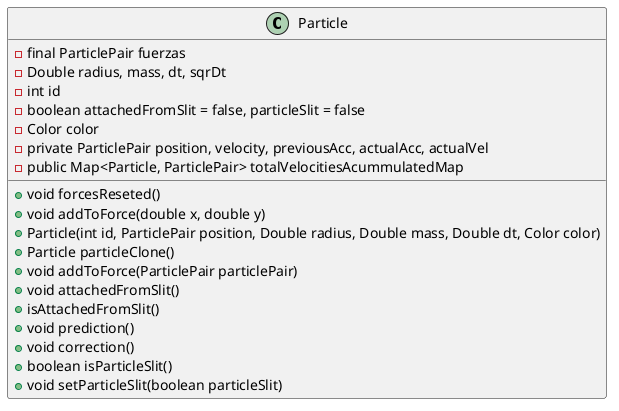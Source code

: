 @startuml
class Particle {
    -final ParticlePair fuerzas
    -Double radius, mass, dt, sqrDt
    -int id
    -boolean attachedFromSlit = false, particleSlit = false
    -Color color
    -private ParticlePair position, velocity, previousAcc, actualAcc, actualVel
    -public Map<Particle, ParticlePair> totalVelocitiesAcummulatedMap

+void forcesReseted()
+ void addToForce(double x, double y)
+Particle(int id, ParticlePair position, Double radius, Double mass, Double dt, Color color)
+Particle particleClone()
+void addToForce(ParticlePair particlePair)
+void attachedFromSlit()
+isAttachedFromSlit()
+void prediction()
+void correction()
+boolean isParticleSlit()
+void setParticleSlit(boolean particleSlit)

}
@enduml